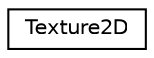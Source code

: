 digraph "Graphical Class Hierarchy"
{
 // LATEX_PDF_SIZE
  edge [fontname="Helvetica",fontsize="10",labelfontname="Helvetica",labelfontsize="10"];
  node [fontname="Helvetica",fontsize="10",shape=record];
  rankdir="LR";
  Node0 [label="Texture2D",height=0.2,width=0.4,color="black", fillcolor="white", style="filled",URL="$class_texture2_d.html",tooltip=" "];
}
